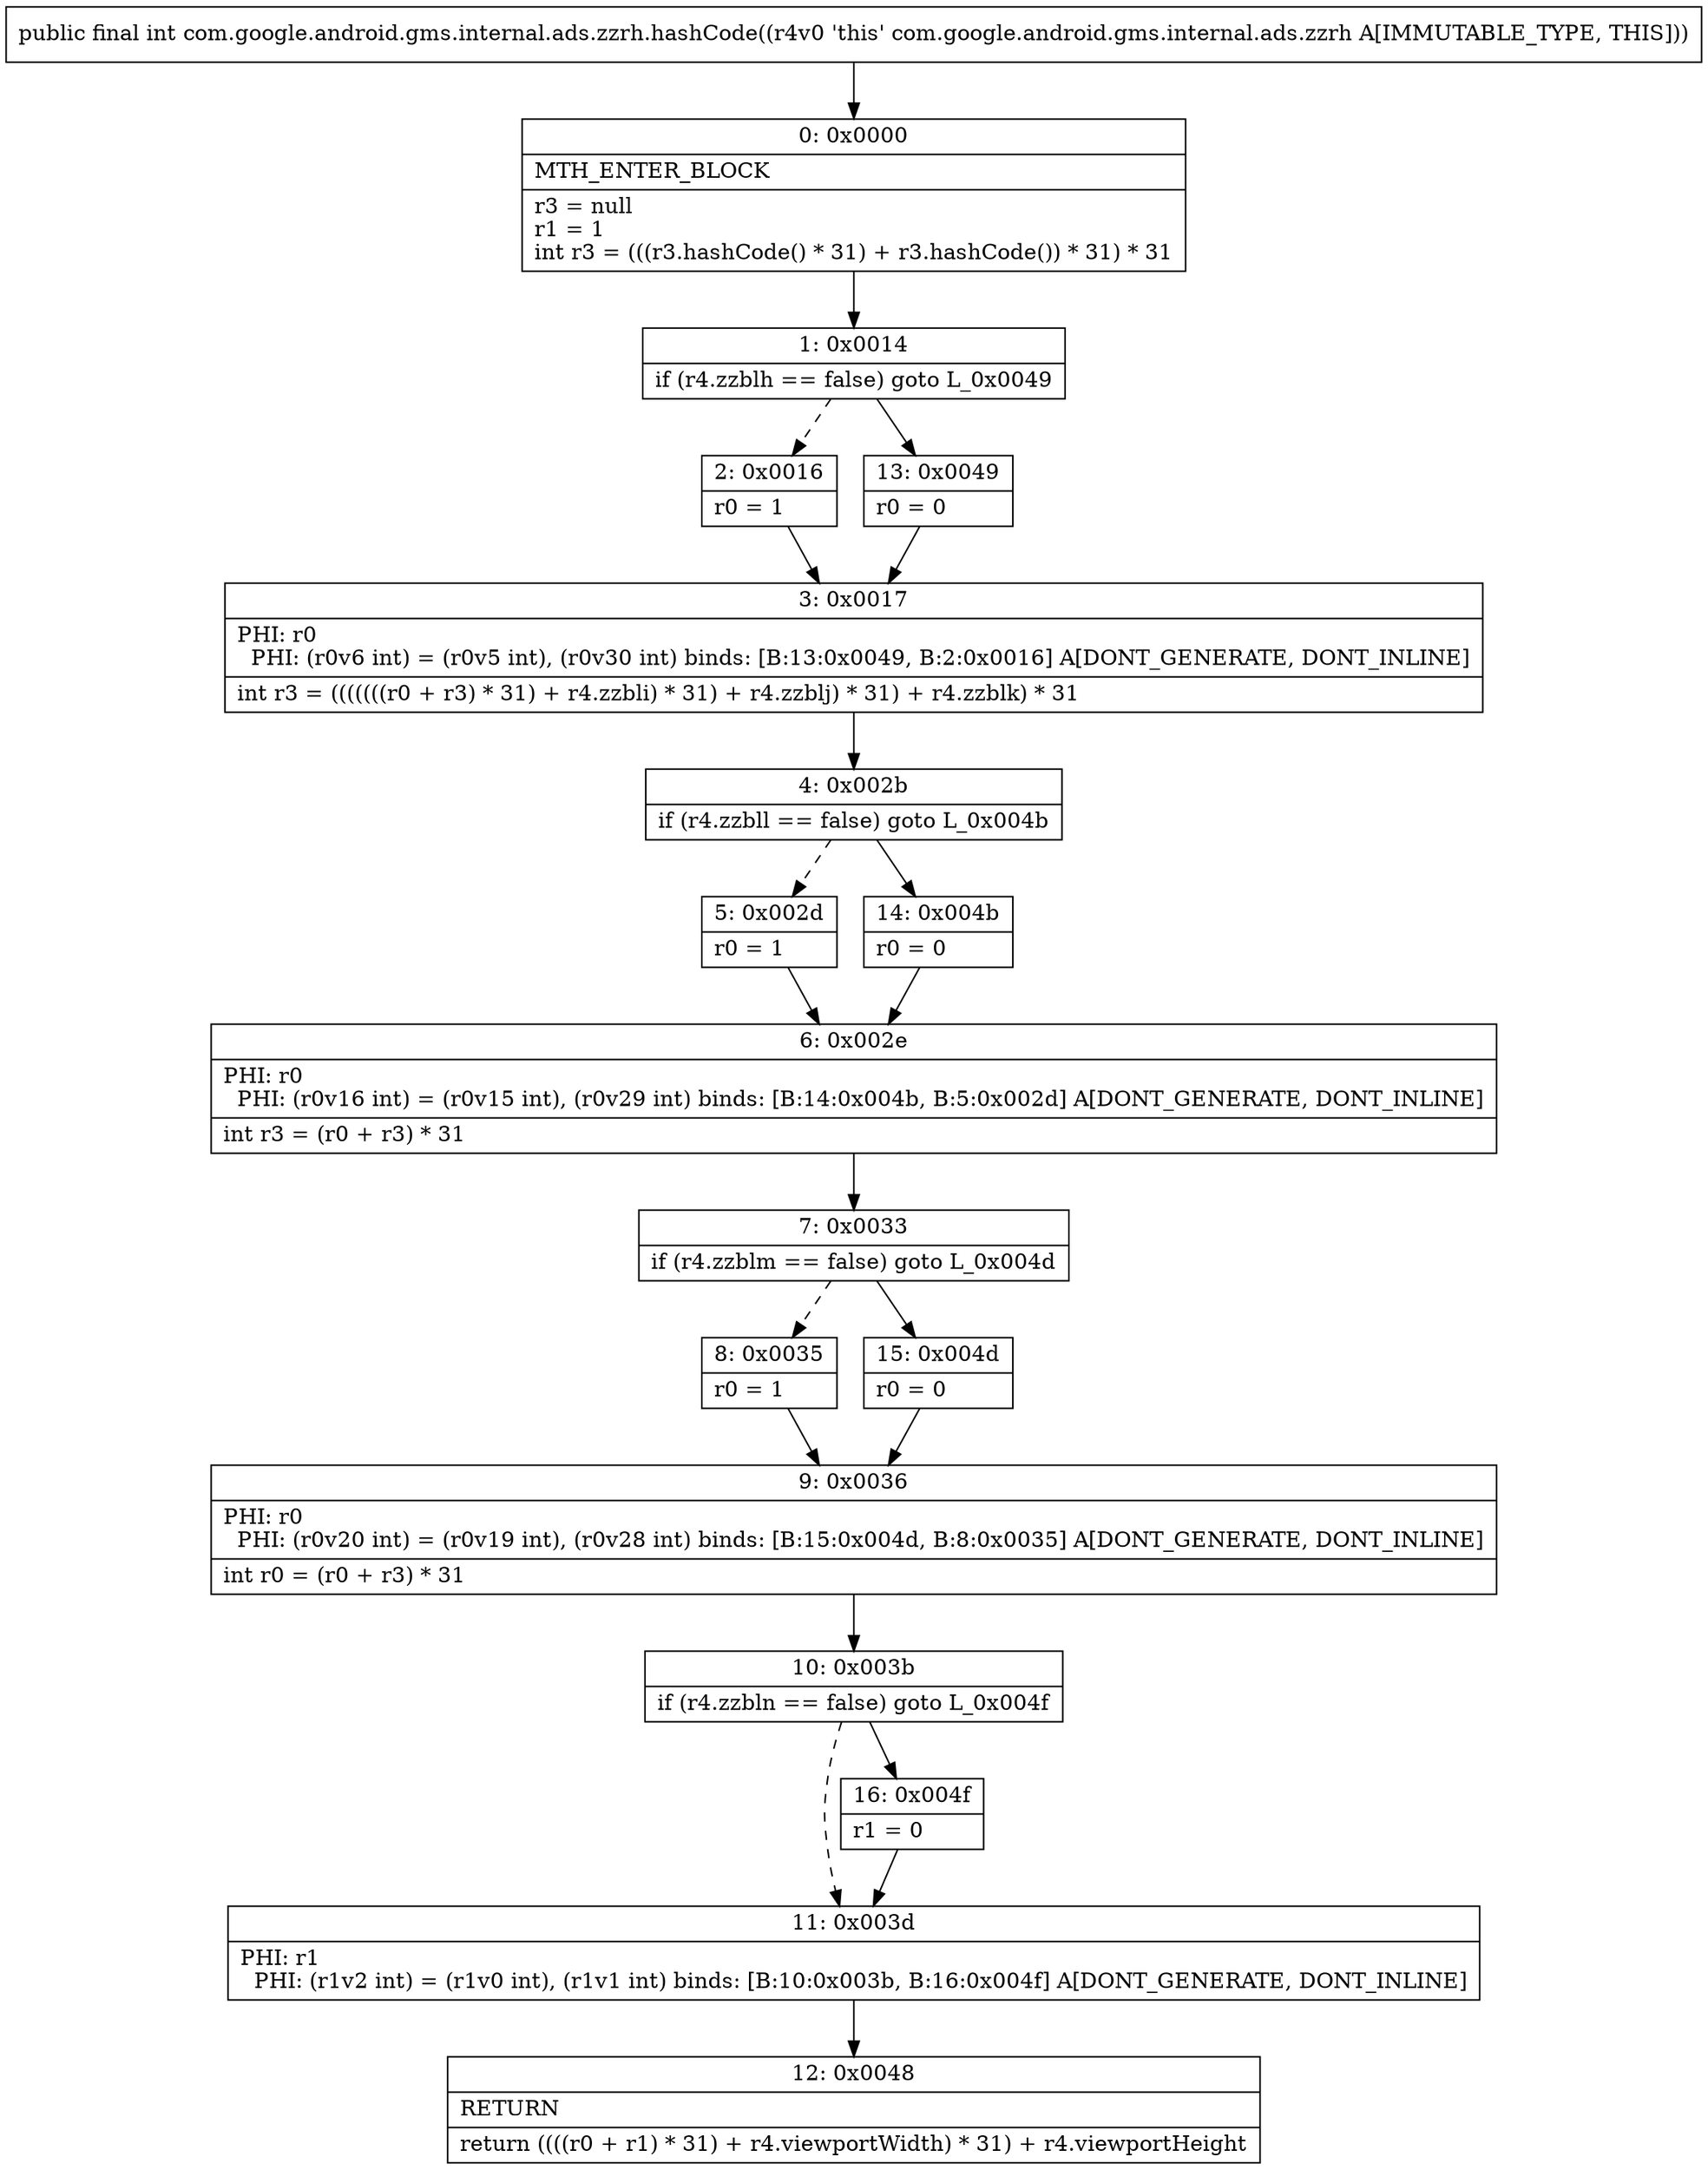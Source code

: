 digraph "CFG forcom.google.android.gms.internal.ads.zzrh.hashCode()I" {
Node_0 [shape=record,label="{0\:\ 0x0000|MTH_ENTER_BLOCK\l|r3 = null\lr1 = 1\lint r3 = (((r3.hashCode() * 31) + r3.hashCode()) * 31) * 31\l}"];
Node_1 [shape=record,label="{1\:\ 0x0014|if (r4.zzblh == false) goto L_0x0049\l}"];
Node_2 [shape=record,label="{2\:\ 0x0016|r0 = 1\l}"];
Node_3 [shape=record,label="{3\:\ 0x0017|PHI: r0 \l  PHI: (r0v6 int) = (r0v5 int), (r0v30 int) binds: [B:13:0x0049, B:2:0x0016] A[DONT_GENERATE, DONT_INLINE]\l|int r3 = (((((((r0 + r3) * 31) + r4.zzbli) * 31) + r4.zzblj) * 31) + r4.zzblk) * 31\l}"];
Node_4 [shape=record,label="{4\:\ 0x002b|if (r4.zzbll == false) goto L_0x004b\l}"];
Node_5 [shape=record,label="{5\:\ 0x002d|r0 = 1\l}"];
Node_6 [shape=record,label="{6\:\ 0x002e|PHI: r0 \l  PHI: (r0v16 int) = (r0v15 int), (r0v29 int) binds: [B:14:0x004b, B:5:0x002d] A[DONT_GENERATE, DONT_INLINE]\l|int r3 = (r0 + r3) * 31\l}"];
Node_7 [shape=record,label="{7\:\ 0x0033|if (r4.zzblm == false) goto L_0x004d\l}"];
Node_8 [shape=record,label="{8\:\ 0x0035|r0 = 1\l}"];
Node_9 [shape=record,label="{9\:\ 0x0036|PHI: r0 \l  PHI: (r0v20 int) = (r0v19 int), (r0v28 int) binds: [B:15:0x004d, B:8:0x0035] A[DONT_GENERATE, DONT_INLINE]\l|int r0 = (r0 + r3) * 31\l}"];
Node_10 [shape=record,label="{10\:\ 0x003b|if (r4.zzbln == false) goto L_0x004f\l}"];
Node_11 [shape=record,label="{11\:\ 0x003d|PHI: r1 \l  PHI: (r1v2 int) = (r1v0 int), (r1v1 int) binds: [B:10:0x003b, B:16:0x004f] A[DONT_GENERATE, DONT_INLINE]\l}"];
Node_12 [shape=record,label="{12\:\ 0x0048|RETURN\l|return ((((r0 + r1) * 31) + r4.viewportWidth) * 31) + r4.viewportHeight\l}"];
Node_13 [shape=record,label="{13\:\ 0x0049|r0 = 0\l}"];
Node_14 [shape=record,label="{14\:\ 0x004b|r0 = 0\l}"];
Node_15 [shape=record,label="{15\:\ 0x004d|r0 = 0\l}"];
Node_16 [shape=record,label="{16\:\ 0x004f|r1 = 0\l}"];
MethodNode[shape=record,label="{public final int com.google.android.gms.internal.ads.zzrh.hashCode((r4v0 'this' com.google.android.gms.internal.ads.zzrh A[IMMUTABLE_TYPE, THIS])) }"];
MethodNode -> Node_0;
Node_0 -> Node_1;
Node_1 -> Node_2[style=dashed];
Node_1 -> Node_13;
Node_2 -> Node_3;
Node_3 -> Node_4;
Node_4 -> Node_5[style=dashed];
Node_4 -> Node_14;
Node_5 -> Node_6;
Node_6 -> Node_7;
Node_7 -> Node_8[style=dashed];
Node_7 -> Node_15;
Node_8 -> Node_9;
Node_9 -> Node_10;
Node_10 -> Node_11[style=dashed];
Node_10 -> Node_16;
Node_11 -> Node_12;
Node_13 -> Node_3;
Node_14 -> Node_6;
Node_15 -> Node_9;
Node_16 -> Node_11;
}

